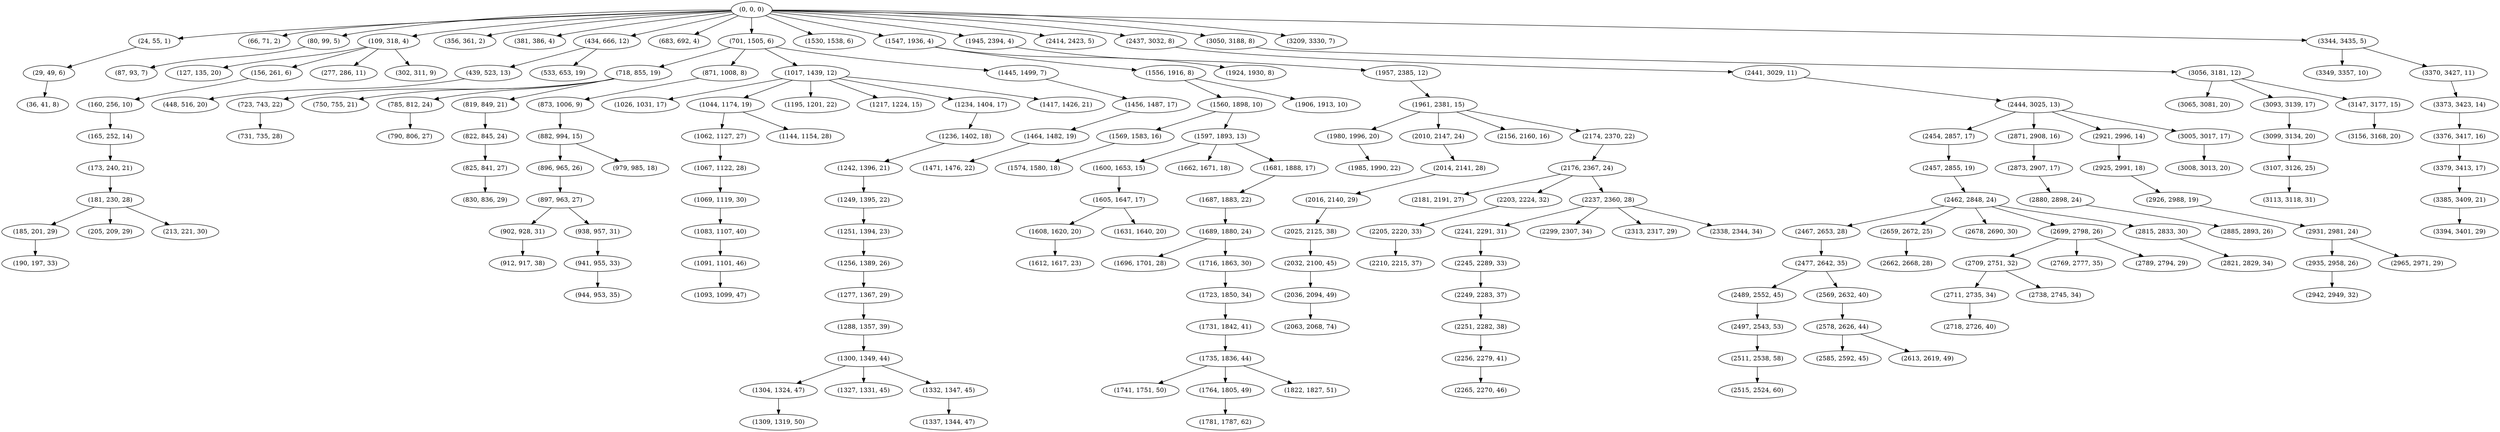 digraph tree {
    "(0, 0, 0)";
    "(24, 55, 1)";
    "(29, 49, 6)";
    "(36, 41, 8)";
    "(66, 71, 2)";
    "(80, 99, 5)";
    "(87, 93, 7)";
    "(109, 318, 4)";
    "(127, 135, 20)";
    "(156, 261, 6)";
    "(160, 256, 10)";
    "(165, 252, 14)";
    "(173, 240, 21)";
    "(181, 230, 28)";
    "(185, 201, 29)";
    "(190, 197, 33)";
    "(205, 209, 29)";
    "(213, 221, 30)";
    "(277, 286, 11)";
    "(302, 311, 9)";
    "(356, 361, 2)";
    "(381, 386, 4)";
    "(434, 666, 12)";
    "(439, 523, 13)";
    "(448, 516, 20)";
    "(533, 653, 19)";
    "(683, 692, 4)";
    "(701, 1505, 6)";
    "(718, 855, 19)";
    "(723, 743, 22)";
    "(731, 735, 28)";
    "(750, 755, 21)";
    "(785, 812, 24)";
    "(790, 806, 27)";
    "(819, 849, 21)";
    "(822, 845, 24)";
    "(825, 841, 27)";
    "(830, 836, 29)";
    "(871, 1008, 8)";
    "(873, 1006, 9)";
    "(882, 994, 15)";
    "(896, 965, 26)";
    "(897, 963, 27)";
    "(902, 928, 31)";
    "(912, 917, 38)";
    "(938, 957, 31)";
    "(941, 955, 33)";
    "(944, 953, 35)";
    "(979, 985, 18)";
    "(1017, 1439, 12)";
    "(1026, 1031, 17)";
    "(1044, 1174, 19)";
    "(1062, 1127, 27)";
    "(1067, 1122, 28)";
    "(1069, 1119, 30)";
    "(1083, 1107, 40)";
    "(1091, 1101, 46)";
    "(1093, 1099, 47)";
    "(1144, 1154, 28)";
    "(1195, 1201, 22)";
    "(1217, 1224, 15)";
    "(1234, 1404, 17)";
    "(1236, 1402, 18)";
    "(1242, 1396, 21)";
    "(1249, 1395, 22)";
    "(1251, 1394, 23)";
    "(1256, 1389, 26)";
    "(1277, 1367, 29)";
    "(1288, 1357, 39)";
    "(1300, 1349, 44)";
    "(1304, 1324, 47)";
    "(1309, 1319, 50)";
    "(1327, 1331, 45)";
    "(1332, 1347, 45)";
    "(1337, 1344, 47)";
    "(1417, 1426, 21)";
    "(1445, 1499, 7)";
    "(1456, 1487, 17)";
    "(1464, 1482, 19)";
    "(1471, 1476, 22)";
    "(1530, 1538, 6)";
    "(1547, 1936, 4)";
    "(1556, 1916, 8)";
    "(1560, 1898, 10)";
    "(1569, 1583, 16)";
    "(1574, 1580, 18)";
    "(1597, 1893, 13)";
    "(1600, 1653, 15)";
    "(1605, 1647, 17)";
    "(1608, 1620, 20)";
    "(1612, 1617, 23)";
    "(1631, 1640, 20)";
    "(1662, 1671, 18)";
    "(1681, 1888, 17)";
    "(1687, 1883, 22)";
    "(1689, 1880, 24)";
    "(1696, 1701, 28)";
    "(1716, 1863, 30)";
    "(1723, 1850, 34)";
    "(1731, 1842, 41)";
    "(1735, 1836, 44)";
    "(1741, 1751, 50)";
    "(1764, 1805, 49)";
    "(1781, 1787, 62)";
    "(1822, 1827, 51)";
    "(1906, 1913, 10)";
    "(1924, 1930, 8)";
    "(1945, 2394, 4)";
    "(1957, 2385, 12)";
    "(1961, 2381, 15)";
    "(1980, 1996, 20)";
    "(1985, 1990, 22)";
    "(2010, 2147, 24)";
    "(2014, 2141, 28)";
    "(2016, 2140, 29)";
    "(2025, 2125, 38)";
    "(2032, 2100, 45)";
    "(2036, 2094, 49)";
    "(2063, 2068, 74)";
    "(2156, 2160, 16)";
    "(2174, 2370, 22)";
    "(2176, 2367, 24)";
    "(2181, 2191, 27)";
    "(2203, 2224, 32)";
    "(2205, 2220, 33)";
    "(2210, 2215, 37)";
    "(2237, 2360, 28)";
    "(2241, 2291, 31)";
    "(2245, 2289, 33)";
    "(2249, 2283, 37)";
    "(2251, 2282, 38)";
    "(2256, 2279, 41)";
    "(2265, 2270, 46)";
    "(2299, 2307, 34)";
    "(2313, 2317, 29)";
    "(2338, 2344, 34)";
    "(2414, 2423, 5)";
    "(2437, 3032, 8)";
    "(2441, 3029, 11)";
    "(2444, 3025, 13)";
    "(2454, 2857, 17)";
    "(2457, 2855, 19)";
    "(2462, 2848, 24)";
    "(2467, 2653, 28)";
    "(2477, 2642, 35)";
    "(2489, 2552, 45)";
    "(2497, 2543, 53)";
    "(2511, 2538, 58)";
    "(2515, 2524, 60)";
    "(2569, 2632, 40)";
    "(2578, 2626, 44)";
    "(2585, 2592, 45)";
    "(2613, 2619, 49)";
    "(2659, 2672, 25)";
    "(2662, 2668, 28)";
    "(2678, 2690, 30)";
    "(2699, 2798, 26)";
    "(2709, 2751, 32)";
    "(2711, 2735, 34)";
    "(2718, 2726, 40)";
    "(2738, 2745, 34)";
    "(2769, 2777, 35)";
    "(2789, 2794, 29)";
    "(2815, 2833, 30)";
    "(2821, 2829, 34)";
    "(2871, 2908, 16)";
    "(2873, 2907, 17)";
    "(2880, 2898, 24)";
    "(2885, 2893, 26)";
    "(2921, 2996, 14)";
    "(2925, 2991, 18)";
    "(2926, 2988, 19)";
    "(2931, 2981, 24)";
    "(2935, 2958, 26)";
    "(2942, 2949, 32)";
    "(2965, 2971, 29)";
    "(3005, 3017, 17)";
    "(3008, 3013, 20)";
    "(3050, 3188, 8)";
    "(3056, 3181, 12)";
    "(3065, 3081, 20)";
    "(3093, 3139, 17)";
    "(3099, 3134, 20)";
    "(3107, 3126, 25)";
    "(3113, 3118, 31)";
    "(3147, 3177, 15)";
    "(3156, 3168, 20)";
    "(3209, 3330, 7)";
    "(3344, 3435, 5)";
    "(3349, 3357, 10)";
    "(3370, 3427, 11)";
    "(3373, 3423, 14)";
    "(3376, 3417, 16)";
    "(3379, 3413, 17)";
    "(3385, 3409, 21)";
    "(3394, 3401, 29)";
    "(0, 0, 0)" -> "(24, 55, 1)";
    "(0, 0, 0)" -> "(66, 71, 2)";
    "(0, 0, 0)" -> "(80, 99, 5)";
    "(0, 0, 0)" -> "(109, 318, 4)";
    "(0, 0, 0)" -> "(356, 361, 2)";
    "(0, 0, 0)" -> "(381, 386, 4)";
    "(0, 0, 0)" -> "(434, 666, 12)";
    "(0, 0, 0)" -> "(683, 692, 4)";
    "(0, 0, 0)" -> "(701, 1505, 6)";
    "(0, 0, 0)" -> "(1530, 1538, 6)";
    "(0, 0, 0)" -> "(1547, 1936, 4)";
    "(0, 0, 0)" -> "(1945, 2394, 4)";
    "(0, 0, 0)" -> "(2414, 2423, 5)";
    "(0, 0, 0)" -> "(2437, 3032, 8)";
    "(0, 0, 0)" -> "(3050, 3188, 8)";
    "(0, 0, 0)" -> "(3209, 3330, 7)";
    "(0, 0, 0)" -> "(3344, 3435, 5)";
    "(24, 55, 1)" -> "(29, 49, 6)";
    "(29, 49, 6)" -> "(36, 41, 8)";
    "(80, 99, 5)" -> "(87, 93, 7)";
    "(109, 318, 4)" -> "(127, 135, 20)";
    "(109, 318, 4)" -> "(156, 261, 6)";
    "(109, 318, 4)" -> "(277, 286, 11)";
    "(109, 318, 4)" -> "(302, 311, 9)";
    "(156, 261, 6)" -> "(160, 256, 10)";
    "(160, 256, 10)" -> "(165, 252, 14)";
    "(165, 252, 14)" -> "(173, 240, 21)";
    "(173, 240, 21)" -> "(181, 230, 28)";
    "(181, 230, 28)" -> "(185, 201, 29)";
    "(181, 230, 28)" -> "(205, 209, 29)";
    "(181, 230, 28)" -> "(213, 221, 30)";
    "(185, 201, 29)" -> "(190, 197, 33)";
    "(434, 666, 12)" -> "(439, 523, 13)";
    "(434, 666, 12)" -> "(533, 653, 19)";
    "(439, 523, 13)" -> "(448, 516, 20)";
    "(701, 1505, 6)" -> "(718, 855, 19)";
    "(701, 1505, 6)" -> "(871, 1008, 8)";
    "(701, 1505, 6)" -> "(1017, 1439, 12)";
    "(701, 1505, 6)" -> "(1445, 1499, 7)";
    "(718, 855, 19)" -> "(723, 743, 22)";
    "(718, 855, 19)" -> "(750, 755, 21)";
    "(718, 855, 19)" -> "(785, 812, 24)";
    "(718, 855, 19)" -> "(819, 849, 21)";
    "(723, 743, 22)" -> "(731, 735, 28)";
    "(785, 812, 24)" -> "(790, 806, 27)";
    "(819, 849, 21)" -> "(822, 845, 24)";
    "(822, 845, 24)" -> "(825, 841, 27)";
    "(825, 841, 27)" -> "(830, 836, 29)";
    "(871, 1008, 8)" -> "(873, 1006, 9)";
    "(873, 1006, 9)" -> "(882, 994, 15)";
    "(882, 994, 15)" -> "(896, 965, 26)";
    "(882, 994, 15)" -> "(979, 985, 18)";
    "(896, 965, 26)" -> "(897, 963, 27)";
    "(897, 963, 27)" -> "(902, 928, 31)";
    "(897, 963, 27)" -> "(938, 957, 31)";
    "(902, 928, 31)" -> "(912, 917, 38)";
    "(938, 957, 31)" -> "(941, 955, 33)";
    "(941, 955, 33)" -> "(944, 953, 35)";
    "(1017, 1439, 12)" -> "(1026, 1031, 17)";
    "(1017, 1439, 12)" -> "(1044, 1174, 19)";
    "(1017, 1439, 12)" -> "(1195, 1201, 22)";
    "(1017, 1439, 12)" -> "(1217, 1224, 15)";
    "(1017, 1439, 12)" -> "(1234, 1404, 17)";
    "(1017, 1439, 12)" -> "(1417, 1426, 21)";
    "(1044, 1174, 19)" -> "(1062, 1127, 27)";
    "(1044, 1174, 19)" -> "(1144, 1154, 28)";
    "(1062, 1127, 27)" -> "(1067, 1122, 28)";
    "(1067, 1122, 28)" -> "(1069, 1119, 30)";
    "(1069, 1119, 30)" -> "(1083, 1107, 40)";
    "(1083, 1107, 40)" -> "(1091, 1101, 46)";
    "(1091, 1101, 46)" -> "(1093, 1099, 47)";
    "(1234, 1404, 17)" -> "(1236, 1402, 18)";
    "(1236, 1402, 18)" -> "(1242, 1396, 21)";
    "(1242, 1396, 21)" -> "(1249, 1395, 22)";
    "(1249, 1395, 22)" -> "(1251, 1394, 23)";
    "(1251, 1394, 23)" -> "(1256, 1389, 26)";
    "(1256, 1389, 26)" -> "(1277, 1367, 29)";
    "(1277, 1367, 29)" -> "(1288, 1357, 39)";
    "(1288, 1357, 39)" -> "(1300, 1349, 44)";
    "(1300, 1349, 44)" -> "(1304, 1324, 47)";
    "(1300, 1349, 44)" -> "(1327, 1331, 45)";
    "(1300, 1349, 44)" -> "(1332, 1347, 45)";
    "(1304, 1324, 47)" -> "(1309, 1319, 50)";
    "(1332, 1347, 45)" -> "(1337, 1344, 47)";
    "(1445, 1499, 7)" -> "(1456, 1487, 17)";
    "(1456, 1487, 17)" -> "(1464, 1482, 19)";
    "(1464, 1482, 19)" -> "(1471, 1476, 22)";
    "(1547, 1936, 4)" -> "(1556, 1916, 8)";
    "(1547, 1936, 4)" -> "(1924, 1930, 8)";
    "(1556, 1916, 8)" -> "(1560, 1898, 10)";
    "(1556, 1916, 8)" -> "(1906, 1913, 10)";
    "(1560, 1898, 10)" -> "(1569, 1583, 16)";
    "(1560, 1898, 10)" -> "(1597, 1893, 13)";
    "(1569, 1583, 16)" -> "(1574, 1580, 18)";
    "(1597, 1893, 13)" -> "(1600, 1653, 15)";
    "(1597, 1893, 13)" -> "(1662, 1671, 18)";
    "(1597, 1893, 13)" -> "(1681, 1888, 17)";
    "(1600, 1653, 15)" -> "(1605, 1647, 17)";
    "(1605, 1647, 17)" -> "(1608, 1620, 20)";
    "(1605, 1647, 17)" -> "(1631, 1640, 20)";
    "(1608, 1620, 20)" -> "(1612, 1617, 23)";
    "(1681, 1888, 17)" -> "(1687, 1883, 22)";
    "(1687, 1883, 22)" -> "(1689, 1880, 24)";
    "(1689, 1880, 24)" -> "(1696, 1701, 28)";
    "(1689, 1880, 24)" -> "(1716, 1863, 30)";
    "(1716, 1863, 30)" -> "(1723, 1850, 34)";
    "(1723, 1850, 34)" -> "(1731, 1842, 41)";
    "(1731, 1842, 41)" -> "(1735, 1836, 44)";
    "(1735, 1836, 44)" -> "(1741, 1751, 50)";
    "(1735, 1836, 44)" -> "(1764, 1805, 49)";
    "(1735, 1836, 44)" -> "(1822, 1827, 51)";
    "(1764, 1805, 49)" -> "(1781, 1787, 62)";
    "(1945, 2394, 4)" -> "(1957, 2385, 12)";
    "(1957, 2385, 12)" -> "(1961, 2381, 15)";
    "(1961, 2381, 15)" -> "(1980, 1996, 20)";
    "(1961, 2381, 15)" -> "(2010, 2147, 24)";
    "(1961, 2381, 15)" -> "(2156, 2160, 16)";
    "(1961, 2381, 15)" -> "(2174, 2370, 22)";
    "(1980, 1996, 20)" -> "(1985, 1990, 22)";
    "(2010, 2147, 24)" -> "(2014, 2141, 28)";
    "(2014, 2141, 28)" -> "(2016, 2140, 29)";
    "(2016, 2140, 29)" -> "(2025, 2125, 38)";
    "(2025, 2125, 38)" -> "(2032, 2100, 45)";
    "(2032, 2100, 45)" -> "(2036, 2094, 49)";
    "(2036, 2094, 49)" -> "(2063, 2068, 74)";
    "(2174, 2370, 22)" -> "(2176, 2367, 24)";
    "(2176, 2367, 24)" -> "(2181, 2191, 27)";
    "(2176, 2367, 24)" -> "(2203, 2224, 32)";
    "(2176, 2367, 24)" -> "(2237, 2360, 28)";
    "(2203, 2224, 32)" -> "(2205, 2220, 33)";
    "(2205, 2220, 33)" -> "(2210, 2215, 37)";
    "(2237, 2360, 28)" -> "(2241, 2291, 31)";
    "(2237, 2360, 28)" -> "(2299, 2307, 34)";
    "(2237, 2360, 28)" -> "(2313, 2317, 29)";
    "(2237, 2360, 28)" -> "(2338, 2344, 34)";
    "(2241, 2291, 31)" -> "(2245, 2289, 33)";
    "(2245, 2289, 33)" -> "(2249, 2283, 37)";
    "(2249, 2283, 37)" -> "(2251, 2282, 38)";
    "(2251, 2282, 38)" -> "(2256, 2279, 41)";
    "(2256, 2279, 41)" -> "(2265, 2270, 46)";
    "(2437, 3032, 8)" -> "(2441, 3029, 11)";
    "(2441, 3029, 11)" -> "(2444, 3025, 13)";
    "(2444, 3025, 13)" -> "(2454, 2857, 17)";
    "(2444, 3025, 13)" -> "(2871, 2908, 16)";
    "(2444, 3025, 13)" -> "(2921, 2996, 14)";
    "(2444, 3025, 13)" -> "(3005, 3017, 17)";
    "(2454, 2857, 17)" -> "(2457, 2855, 19)";
    "(2457, 2855, 19)" -> "(2462, 2848, 24)";
    "(2462, 2848, 24)" -> "(2467, 2653, 28)";
    "(2462, 2848, 24)" -> "(2659, 2672, 25)";
    "(2462, 2848, 24)" -> "(2678, 2690, 30)";
    "(2462, 2848, 24)" -> "(2699, 2798, 26)";
    "(2462, 2848, 24)" -> "(2815, 2833, 30)";
    "(2467, 2653, 28)" -> "(2477, 2642, 35)";
    "(2477, 2642, 35)" -> "(2489, 2552, 45)";
    "(2477, 2642, 35)" -> "(2569, 2632, 40)";
    "(2489, 2552, 45)" -> "(2497, 2543, 53)";
    "(2497, 2543, 53)" -> "(2511, 2538, 58)";
    "(2511, 2538, 58)" -> "(2515, 2524, 60)";
    "(2569, 2632, 40)" -> "(2578, 2626, 44)";
    "(2578, 2626, 44)" -> "(2585, 2592, 45)";
    "(2578, 2626, 44)" -> "(2613, 2619, 49)";
    "(2659, 2672, 25)" -> "(2662, 2668, 28)";
    "(2699, 2798, 26)" -> "(2709, 2751, 32)";
    "(2699, 2798, 26)" -> "(2769, 2777, 35)";
    "(2699, 2798, 26)" -> "(2789, 2794, 29)";
    "(2709, 2751, 32)" -> "(2711, 2735, 34)";
    "(2709, 2751, 32)" -> "(2738, 2745, 34)";
    "(2711, 2735, 34)" -> "(2718, 2726, 40)";
    "(2815, 2833, 30)" -> "(2821, 2829, 34)";
    "(2871, 2908, 16)" -> "(2873, 2907, 17)";
    "(2873, 2907, 17)" -> "(2880, 2898, 24)";
    "(2880, 2898, 24)" -> "(2885, 2893, 26)";
    "(2921, 2996, 14)" -> "(2925, 2991, 18)";
    "(2925, 2991, 18)" -> "(2926, 2988, 19)";
    "(2926, 2988, 19)" -> "(2931, 2981, 24)";
    "(2931, 2981, 24)" -> "(2935, 2958, 26)";
    "(2931, 2981, 24)" -> "(2965, 2971, 29)";
    "(2935, 2958, 26)" -> "(2942, 2949, 32)";
    "(3005, 3017, 17)" -> "(3008, 3013, 20)";
    "(3050, 3188, 8)" -> "(3056, 3181, 12)";
    "(3056, 3181, 12)" -> "(3065, 3081, 20)";
    "(3056, 3181, 12)" -> "(3093, 3139, 17)";
    "(3056, 3181, 12)" -> "(3147, 3177, 15)";
    "(3093, 3139, 17)" -> "(3099, 3134, 20)";
    "(3099, 3134, 20)" -> "(3107, 3126, 25)";
    "(3107, 3126, 25)" -> "(3113, 3118, 31)";
    "(3147, 3177, 15)" -> "(3156, 3168, 20)";
    "(3344, 3435, 5)" -> "(3349, 3357, 10)";
    "(3344, 3435, 5)" -> "(3370, 3427, 11)";
    "(3370, 3427, 11)" -> "(3373, 3423, 14)";
    "(3373, 3423, 14)" -> "(3376, 3417, 16)";
    "(3376, 3417, 16)" -> "(3379, 3413, 17)";
    "(3379, 3413, 17)" -> "(3385, 3409, 21)";
    "(3385, 3409, 21)" -> "(3394, 3401, 29)";
}
